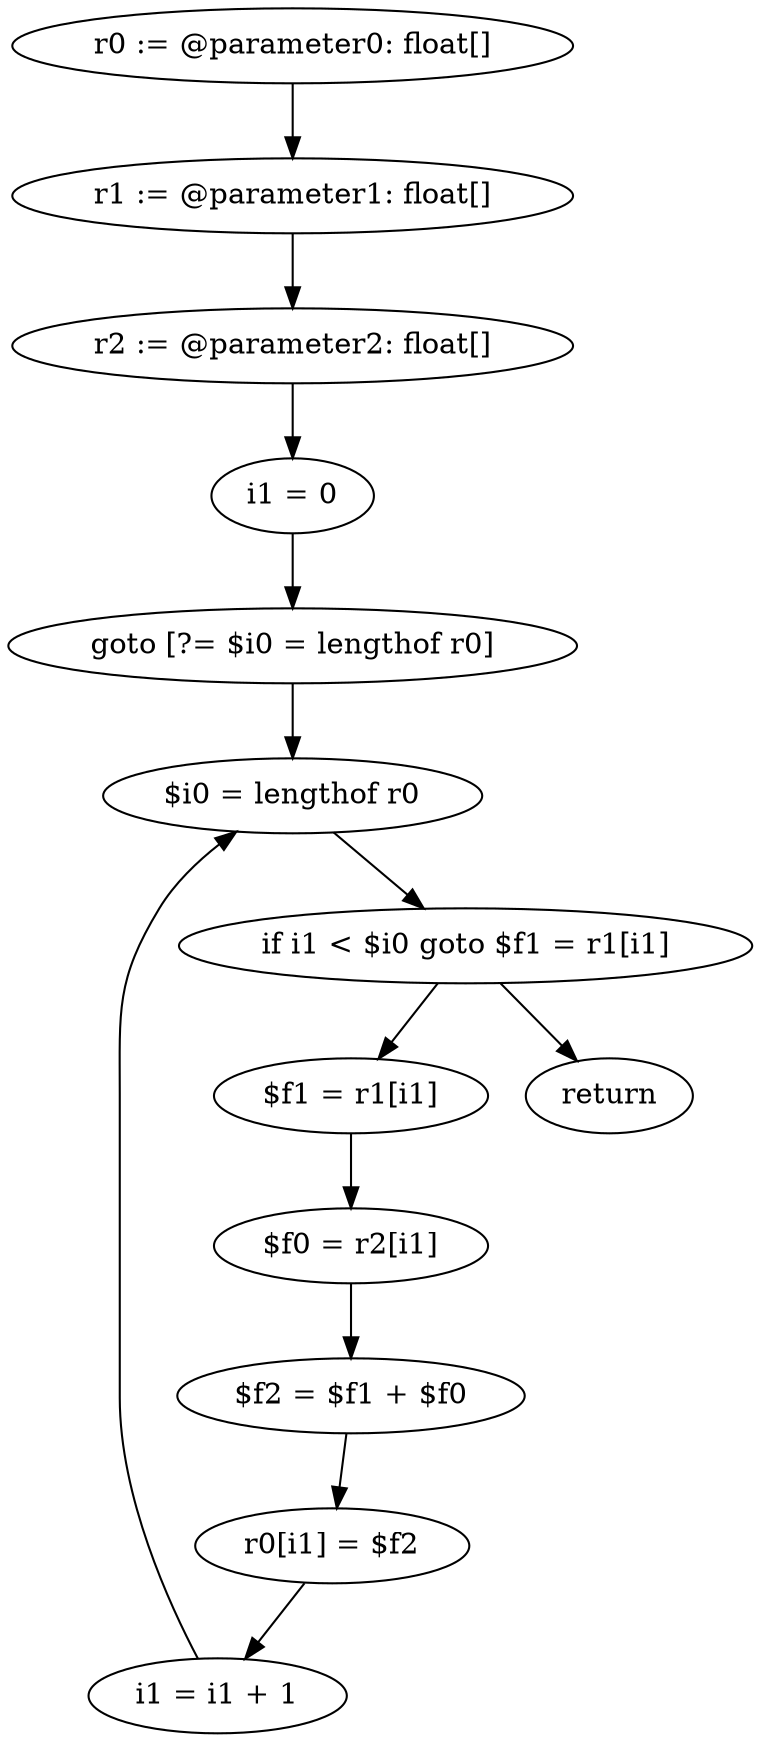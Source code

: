 digraph "unitGraph" {
    "r0 := @parameter0: float[]"
    "r1 := @parameter1: float[]"
    "r2 := @parameter2: float[]"
    "i1 = 0"
    "goto [?= $i0 = lengthof r0]"
    "$f1 = r1[i1]"
    "$f0 = r2[i1]"
    "$f2 = $f1 + $f0"
    "r0[i1] = $f2"
    "i1 = i1 + 1"
    "$i0 = lengthof r0"
    "if i1 < $i0 goto $f1 = r1[i1]"
    "return"
    "r0 := @parameter0: float[]"->"r1 := @parameter1: float[]";
    "r1 := @parameter1: float[]"->"r2 := @parameter2: float[]";
    "r2 := @parameter2: float[]"->"i1 = 0";
    "i1 = 0"->"goto [?= $i0 = lengthof r0]";
    "goto [?= $i0 = lengthof r0]"->"$i0 = lengthof r0";
    "$f1 = r1[i1]"->"$f0 = r2[i1]";
    "$f0 = r2[i1]"->"$f2 = $f1 + $f0";
    "$f2 = $f1 + $f0"->"r0[i1] = $f2";
    "r0[i1] = $f2"->"i1 = i1 + 1";
    "i1 = i1 + 1"->"$i0 = lengthof r0";
    "$i0 = lengthof r0"->"if i1 < $i0 goto $f1 = r1[i1]";
    "if i1 < $i0 goto $f1 = r1[i1]"->"return";
    "if i1 < $i0 goto $f1 = r1[i1]"->"$f1 = r1[i1]";
}
